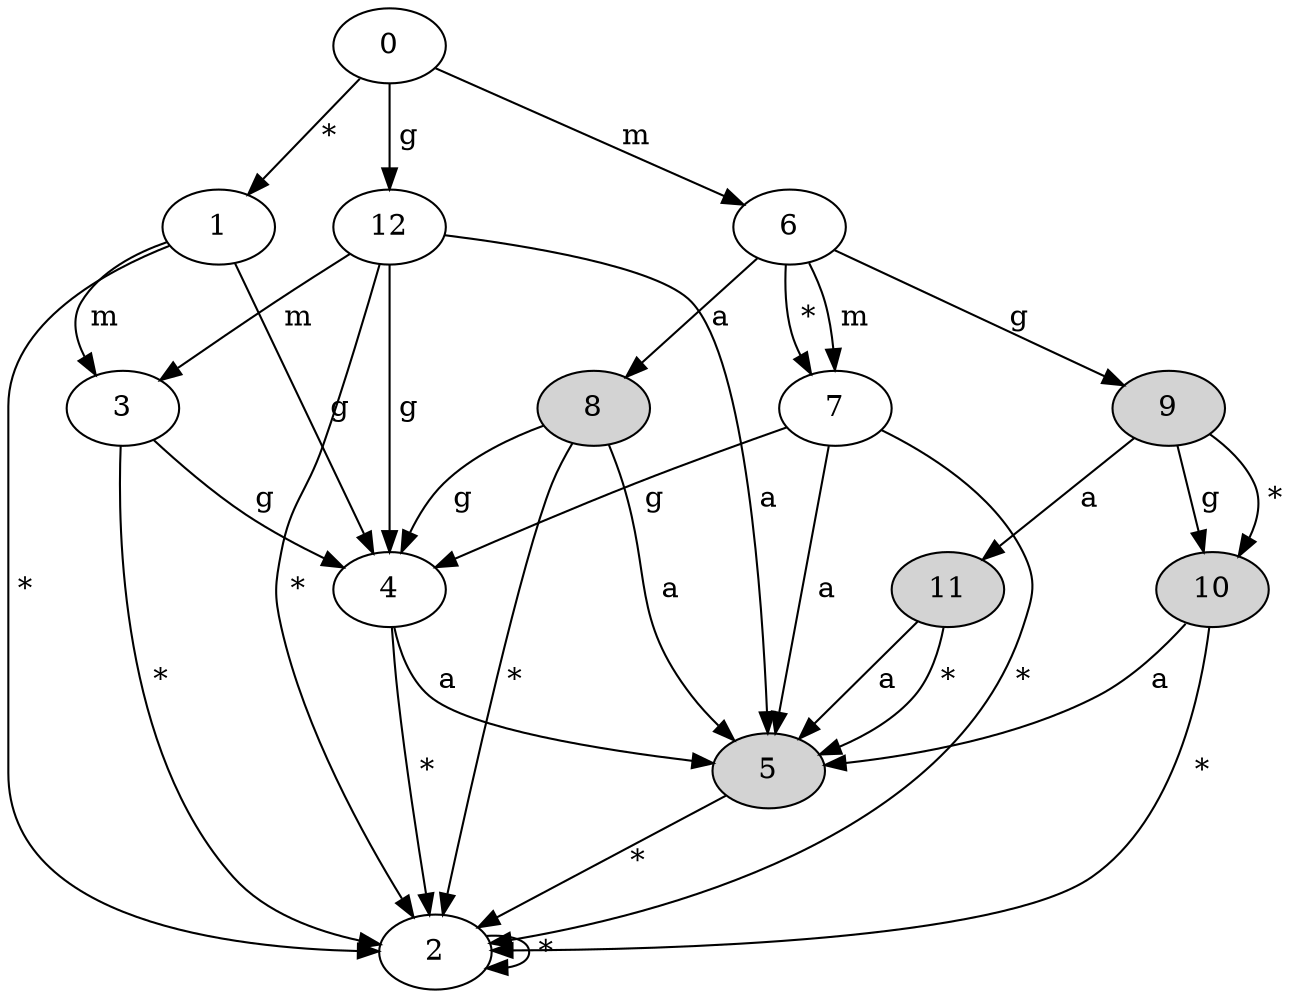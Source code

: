 digraph G {
	0 -> 1 [label=" * "]
	0 -> 6 [label=" m "]
	0 -> 12 [label=" g "]
	1 -> 2 [label=" * "]
	1 -> 3 [label=" m "]
	1 -> 4 [label=" g "]
	2 -> 2 [label=" * "]
	3 -> 2 [label=" * "]
	3 -> 4 [label=" g "]
	4 -> 5 [label=" a "]
	4 -> 2 [label=" * "]
	5 -> 2 [label=" * "]
	6 -> 7 [label=" * "]
	6 -> 7 [label=" m "]
	6 -> 8 [label=" a "]
	6 -> 9 [label=" g "]
	7 -> 2 [label=" * "]
	7 -> 5 [label=" a "]
	7 -> 4 [label=" g "]
	8 -> 2 [label=" * "]
	8 -> 5 [label=" a "]
	8 -> 4 [label=" g "]
	9 -> 10 [label=" * "]
	9 -> 11 [label=" a "]
	9 -> 10 [label=" g "]
	10 -> 5 [label=" a "]
	10 -> 2 [label=" * "]
	11 -> 5 [label=" a "]
	11 -> 5 [label=" * "]
	12 -> 2 [label=" * "]
	12 -> 3 [label=" m "]
	12 -> 5 [label=" a "]
	12 -> 4 [label=" g "]
	5 [style=filled]
	8 [style=filled]
	9 [style=filled]
	10 [style=filled]
	11 [style=filled]
}